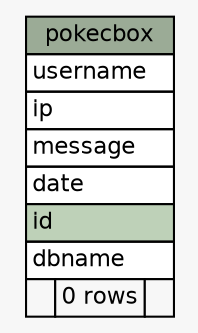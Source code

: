 // dot 2.38.0 on Mac OS X 10.9.4
// SchemaSpy rev 590
digraph "pokecbox" {
  graph [
    rankdir="RL"
    bgcolor="#f7f7f7"
    nodesep="0.18"
    ranksep="0.46"
    fontname="Helvetica"
    fontsize="11"
  ];
  node [
    fontname="Helvetica"
    fontsize="11"
    shape="plaintext"
  ];
  edge [
    arrowsize="0.8"
  ];
  "pokecbox" [
    label=<
    <TABLE BORDER="0" CELLBORDER="1" CELLSPACING="0" BGCOLOR="#ffffff">
      <TR><TD COLSPAN="3" BGCOLOR="#9bab96" ALIGN="CENTER">pokecbox</TD></TR>
      <TR><TD PORT="username" COLSPAN="3" ALIGN="LEFT">username</TD></TR>
      <TR><TD PORT="ip" COLSPAN="3" ALIGN="LEFT">ip</TD></TR>
      <TR><TD PORT="message" COLSPAN="3" ALIGN="LEFT">message</TD></TR>
      <TR><TD PORT="date" COLSPAN="3" ALIGN="LEFT">date</TD></TR>
      <TR><TD PORT="id" COLSPAN="3" BGCOLOR="#bed1b8" ALIGN="LEFT">id</TD></TR>
      <TR><TD PORT="dbname" COLSPAN="3" ALIGN="LEFT">dbname</TD></TR>
      <TR><TD ALIGN="LEFT" BGCOLOR="#f7f7f7">  </TD><TD ALIGN="RIGHT" BGCOLOR="#f7f7f7">0 rows</TD><TD ALIGN="RIGHT" BGCOLOR="#f7f7f7">  </TD></TR>
    </TABLE>>
    URL="tables/pokecbox.html"
    tooltip="pokecbox"
  ];
}
